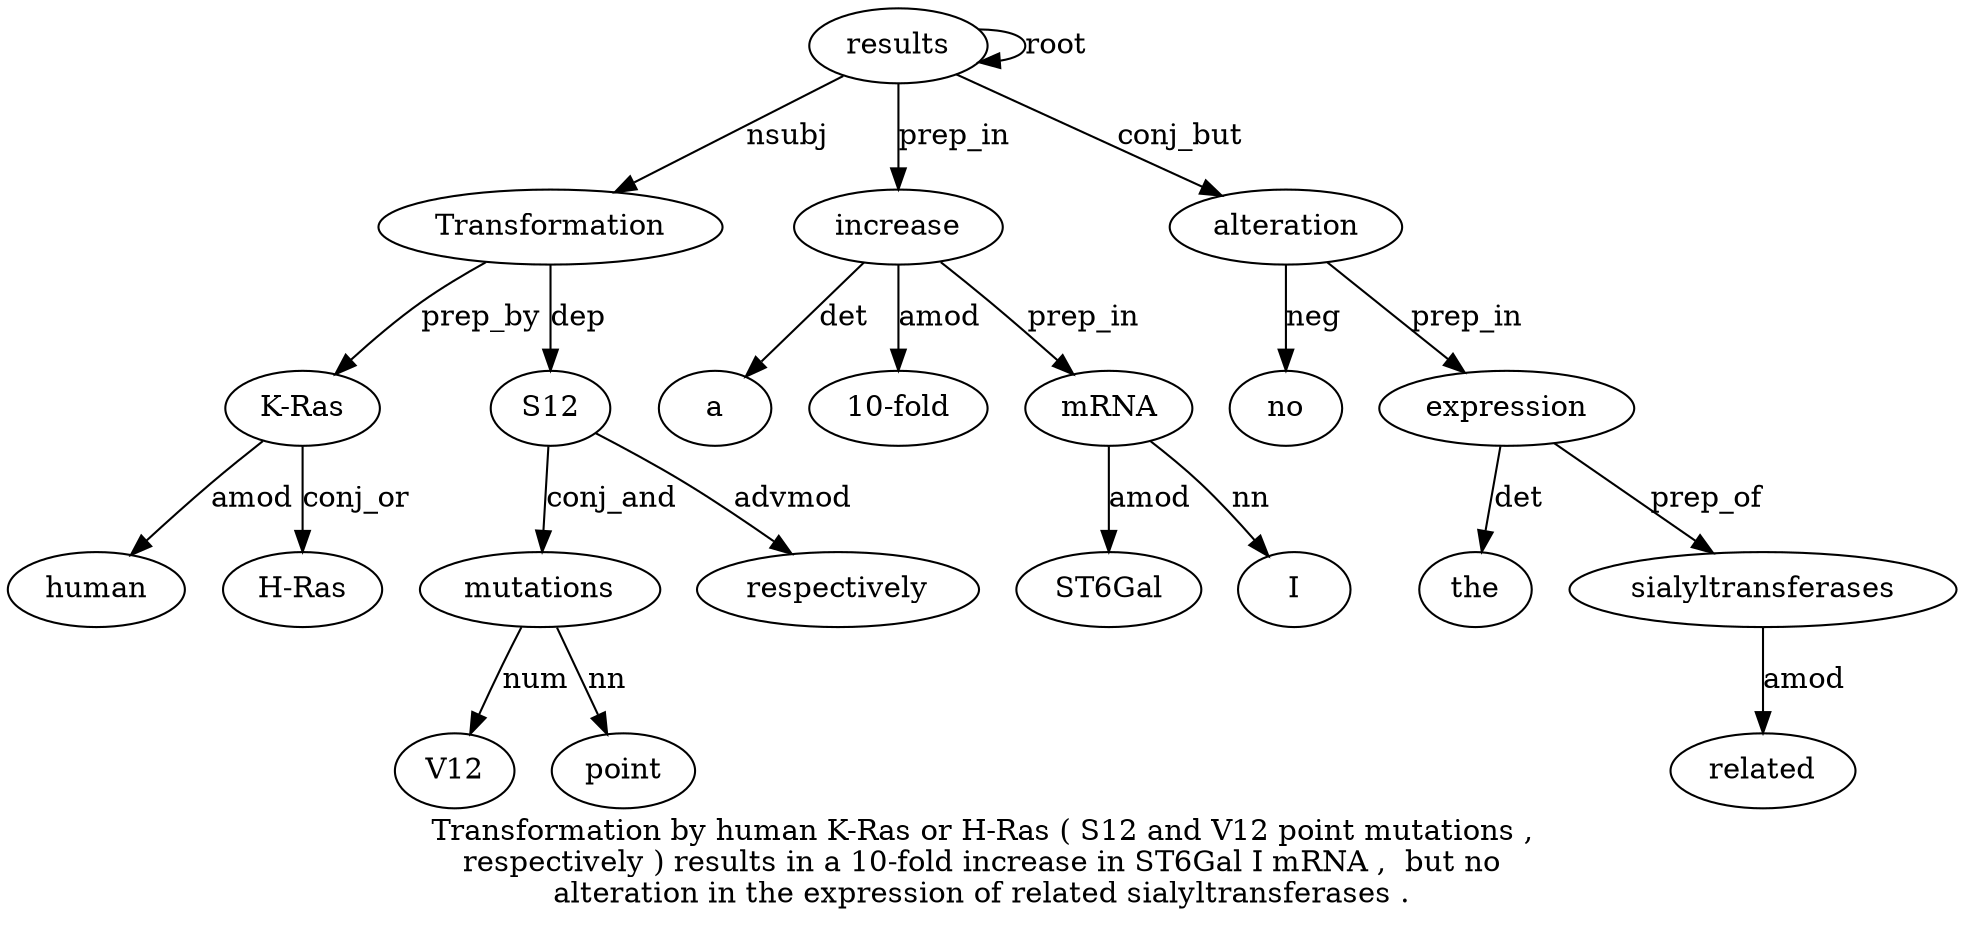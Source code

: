 digraph "Transformation by human K-Ras or H-Ras ( S12 and V12 point mutations ,  respectively ) results in a 10-fold increase in ST6Gal I mRNA ,  but no alteration in the expression of related sialyltransferases ." {
label="Transformation by human K-Ras or H-Ras ( S12 and V12 point mutations ,
respectively ) results in a 10-fold increase in ST6Gal I mRNA ,  but no
alteration in the expression of related sialyltransferases .";
results16 [style=filled, fillcolor=white, label=results];
Transformation1 [style=filled, fillcolor=white, label=Transformation];
results16 -> Transformation1  [label=nsubj];
"K-Ras4" [style=filled, fillcolor=white, label="K-Ras"];
human3 [style=filled, fillcolor=white, label=human];
"K-Ras4" -> human3  [label=amod];
Transformation1 -> "K-Ras4"  [label=prep_by];
"H-Ras6" [style=filled, fillcolor=white, label="H-Ras"];
"K-Ras4" -> "H-Ras6"  [label=conj_or];
S128 [style=filled, fillcolor=white, label=S12];
Transformation1 -> S128  [label=dep];
mutations12 [style=filled, fillcolor=white, label=mutations];
V1210 [style=filled, fillcolor=white, label=V12];
mutations12 -> V1210  [label=num];
point11 [style=filled, fillcolor=white, label=point];
mutations12 -> point11  [label=nn];
S128 -> mutations12  [label=conj_and];
respectively14 [style=filled, fillcolor=white, label=respectively];
S128 -> respectively14  [label=advmod];
results16 -> results16  [label=root];
increase20 [style=filled, fillcolor=white, label=increase];
a18 [style=filled, fillcolor=white, label=a];
increase20 -> a18  [label=det];
"10-fold9" [style=filled, fillcolor=white, label="10-fold"];
increase20 -> "10-fold9"  [label=amod];
results16 -> increase20  [label=prep_in];
mRNA24 [style=filled, fillcolor=white, label=mRNA];
ST6Gal22 [style=filled, fillcolor=white, label=ST6Gal];
mRNA24 -> ST6Gal22  [label=amod];
I23 [style=filled, fillcolor=white, label=I];
mRNA24 -> I23  [label=nn];
increase20 -> mRNA24  [label=prep_in];
alteration28 [style=filled, fillcolor=white, label=alteration];
no27 [style=filled, fillcolor=white, label=no];
alteration28 -> no27  [label=neg];
results16 -> alteration28  [label=conj_but];
expression31 [style=filled, fillcolor=white, label=expression];
the30 [style=filled, fillcolor=white, label=the];
expression31 -> the30  [label=det];
alteration28 -> expression31  [label=prep_in];
sialyltransferases34 [style=filled, fillcolor=white, label=sialyltransferases];
related33 [style=filled, fillcolor=white, label=related];
sialyltransferases34 -> related33  [label=amod];
expression31 -> sialyltransferases34  [label=prep_of];
}
